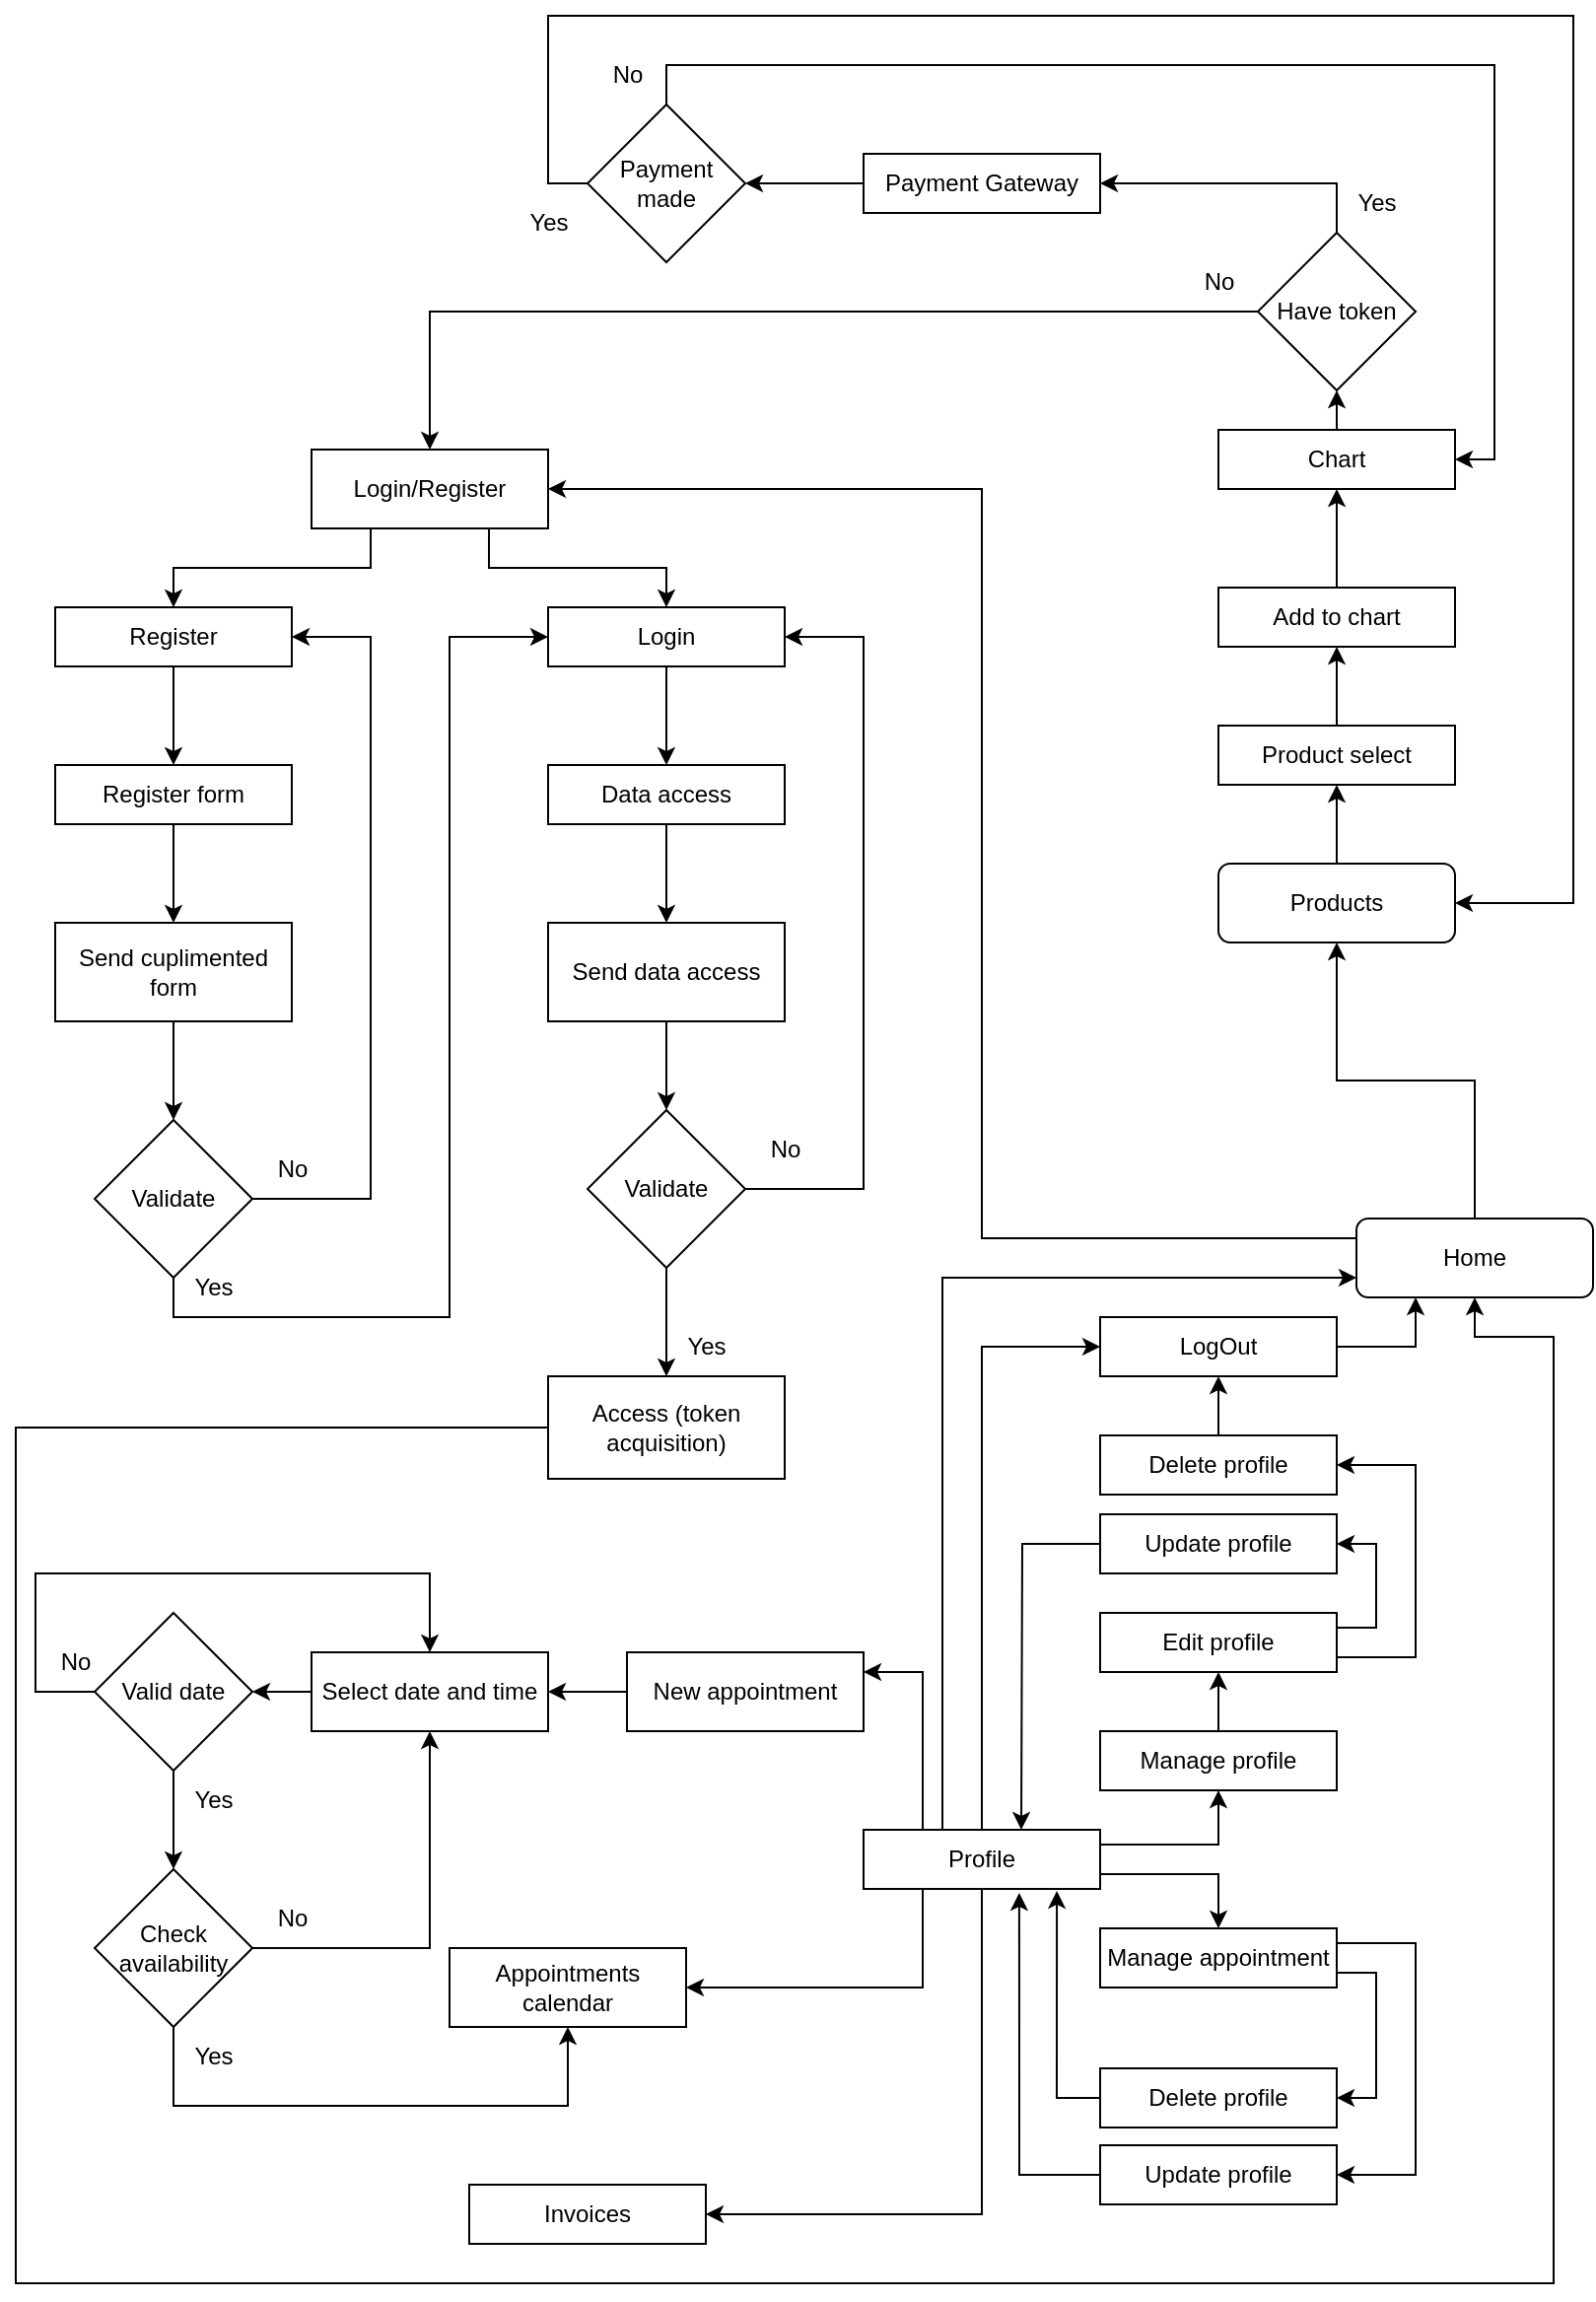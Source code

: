 <mxfile version="22.1.7" type="github">
  <diagram id="C5RBs43oDa-KdzZeNtuy" name="Page-1">
    <mxGraphModel dx="2954" dy="1126" grid="1" gridSize="10" guides="1" tooltips="1" connect="1" arrows="1" fold="1" page="1" pageScale="1" pageWidth="827" pageHeight="1169" math="0" shadow="0">
      <root>
        <mxCell id="WIyWlLk6GJQsqaUBKTNV-0" />
        <mxCell id="WIyWlLk6GJQsqaUBKTNV-1" parent="WIyWlLk6GJQsqaUBKTNV-0" />
        <mxCell id="0XRMf7zQcTW81m_GGGOq-146" style="edgeStyle=orthogonalEdgeStyle;rounded=0;orthogonalLoop=1;jettySize=auto;html=1;exitX=0.5;exitY=0;exitDx=0;exitDy=0;entryX=0.5;entryY=1;entryDx=0;entryDy=0;" parent="WIyWlLk6GJQsqaUBKTNV-1" source="WIyWlLk6GJQsqaUBKTNV-3" target="0XRMf7zQcTW81m_GGGOq-0" edge="1">
          <mxGeometry relative="1" as="geometry" />
        </mxCell>
        <mxCell id="7uXqOGeaRiAeMGcWkN8i-2" style="edgeStyle=orthogonalEdgeStyle;rounded=0;orthogonalLoop=1;jettySize=auto;html=1;exitX=0;exitY=0.25;exitDx=0;exitDy=0;entryX=1;entryY=0.5;entryDx=0;entryDy=0;" parent="WIyWlLk6GJQsqaUBKTNV-1" source="WIyWlLk6GJQsqaUBKTNV-3" target="0XRMf7zQcTW81m_GGGOq-4" edge="1">
          <mxGeometry relative="1" as="geometry">
            <Array as="points">
              <mxPoint x="500" y="630" />
              <mxPoint x="500" y="250" />
            </Array>
          </mxGeometry>
        </mxCell>
        <mxCell id="WIyWlLk6GJQsqaUBKTNV-3" value="Home" style="rounded=1;whiteSpace=wrap;html=1;fontSize=12;glass=0;strokeWidth=1;shadow=0;" parent="WIyWlLk6GJQsqaUBKTNV-1" vertex="1">
          <mxGeometry x="690" y="620" width="120" height="40" as="geometry" />
        </mxCell>
        <mxCell id="0XRMf7zQcTW81m_GGGOq-126" style="edgeStyle=orthogonalEdgeStyle;rounded=0;orthogonalLoop=1;jettySize=auto;html=1;exitX=0.5;exitY=0;exitDx=0;exitDy=0;entryX=0.5;entryY=1;entryDx=0;entryDy=0;" parent="WIyWlLk6GJQsqaUBKTNV-1" source="0XRMf7zQcTW81m_GGGOq-0" target="0XRMf7zQcTW81m_GGGOq-86" edge="1">
          <mxGeometry relative="1" as="geometry" />
        </mxCell>
        <mxCell id="0XRMf7zQcTW81m_GGGOq-0" value="Products" style="rounded=1;whiteSpace=wrap;html=1;" parent="WIyWlLk6GJQsqaUBKTNV-1" vertex="1">
          <mxGeometry x="620" y="440" width="120" height="40" as="geometry" />
        </mxCell>
        <mxCell id="0XRMf7zQcTW81m_GGGOq-8" style="edgeStyle=orthogonalEdgeStyle;rounded=0;orthogonalLoop=1;jettySize=auto;html=1;exitX=0.25;exitY=1;exitDx=0;exitDy=0;entryX=0.5;entryY=0;entryDx=0;entryDy=0;" parent="WIyWlLk6GJQsqaUBKTNV-1" source="0XRMf7zQcTW81m_GGGOq-4" target="0XRMf7zQcTW81m_GGGOq-5" edge="1">
          <mxGeometry relative="1" as="geometry" />
        </mxCell>
        <mxCell id="0XRMf7zQcTW81m_GGGOq-9" style="edgeStyle=orthogonalEdgeStyle;rounded=0;orthogonalLoop=1;jettySize=auto;html=1;exitX=0.75;exitY=1;exitDx=0;exitDy=0;entryX=0.5;entryY=0;entryDx=0;entryDy=0;" parent="WIyWlLk6GJQsqaUBKTNV-1" source="0XRMf7zQcTW81m_GGGOq-4" target="0XRMf7zQcTW81m_GGGOq-6" edge="1">
          <mxGeometry relative="1" as="geometry" />
        </mxCell>
        <mxCell id="0XRMf7zQcTW81m_GGGOq-4" value="Login/Register" style="rounded=0;whiteSpace=wrap;html=1;" parent="WIyWlLk6GJQsqaUBKTNV-1" vertex="1">
          <mxGeometry x="160" y="230" width="120" height="40" as="geometry" />
        </mxCell>
        <mxCell id="0XRMf7zQcTW81m_GGGOq-10" style="edgeStyle=orthogonalEdgeStyle;rounded=0;orthogonalLoop=1;jettySize=auto;html=1;exitX=0.5;exitY=1;exitDx=0;exitDy=0;entryX=0.5;entryY=0;entryDx=0;entryDy=0;" parent="WIyWlLk6GJQsqaUBKTNV-1" source="0XRMf7zQcTW81m_GGGOq-5" target="0XRMf7zQcTW81m_GGGOq-7" edge="1">
          <mxGeometry relative="1" as="geometry" />
        </mxCell>
        <mxCell id="0XRMf7zQcTW81m_GGGOq-5" value="Register" style="rounded=0;whiteSpace=wrap;html=1;" parent="WIyWlLk6GJQsqaUBKTNV-1" vertex="1">
          <mxGeometry x="30" y="310" width="120" height="30" as="geometry" />
        </mxCell>
        <mxCell id="0XRMf7zQcTW81m_GGGOq-19" style="edgeStyle=orthogonalEdgeStyle;rounded=0;orthogonalLoop=1;jettySize=auto;html=1;entryX=0.5;entryY=0;entryDx=0;entryDy=0;" parent="WIyWlLk6GJQsqaUBKTNV-1" source="0XRMf7zQcTW81m_GGGOq-6" target="0XRMf7zQcTW81m_GGGOq-18" edge="1">
          <mxGeometry relative="1" as="geometry" />
        </mxCell>
        <mxCell id="0XRMf7zQcTW81m_GGGOq-6" value="Login" style="rounded=0;whiteSpace=wrap;html=1;" parent="WIyWlLk6GJQsqaUBKTNV-1" vertex="1">
          <mxGeometry x="280" y="310" width="120" height="30" as="geometry" />
        </mxCell>
        <mxCell id="0XRMf7zQcTW81m_GGGOq-13" style="edgeStyle=orthogonalEdgeStyle;rounded=0;orthogonalLoop=1;jettySize=auto;html=1;exitX=0.5;exitY=1;exitDx=0;exitDy=0;entryX=0.5;entryY=0;entryDx=0;entryDy=0;" parent="WIyWlLk6GJQsqaUBKTNV-1" source="0XRMf7zQcTW81m_GGGOq-7" target="0XRMf7zQcTW81m_GGGOq-11" edge="1">
          <mxGeometry relative="1" as="geometry" />
        </mxCell>
        <mxCell id="0XRMf7zQcTW81m_GGGOq-7" value="Register form" style="rounded=0;whiteSpace=wrap;html=1;" parent="WIyWlLk6GJQsqaUBKTNV-1" vertex="1">
          <mxGeometry x="30" y="390" width="120" height="30" as="geometry" />
        </mxCell>
        <mxCell id="0XRMf7zQcTW81m_GGGOq-14" style="edgeStyle=orthogonalEdgeStyle;rounded=0;orthogonalLoop=1;jettySize=auto;html=1;exitX=0.5;exitY=1;exitDx=0;exitDy=0;entryX=0.5;entryY=0;entryDx=0;entryDy=0;" parent="WIyWlLk6GJQsqaUBKTNV-1" source="0XRMf7zQcTW81m_GGGOq-11" target="0XRMf7zQcTW81m_GGGOq-12" edge="1">
          <mxGeometry relative="1" as="geometry" />
        </mxCell>
        <mxCell id="0XRMf7zQcTW81m_GGGOq-11" value="Send cuplimented form" style="rounded=0;whiteSpace=wrap;html=1;" parent="WIyWlLk6GJQsqaUBKTNV-1" vertex="1">
          <mxGeometry x="30" y="470" width="120" height="50" as="geometry" />
        </mxCell>
        <mxCell id="0XRMf7zQcTW81m_GGGOq-20" style="edgeStyle=orthogonalEdgeStyle;rounded=0;orthogonalLoop=1;jettySize=auto;html=1;exitX=0.5;exitY=1;exitDx=0;exitDy=0;entryX=0;entryY=0.5;entryDx=0;entryDy=0;" parent="WIyWlLk6GJQsqaUBKTNV-1" source="0XRMf7zQcTW81m_GGGOq-12" target="0XRMf7zQcTW81m_GGGOq-6" edge="1">
          <mxGeometry relative="1" as="geometry">
            <mxPoint x="250" y="330" as="targetPoint" />
            <Array as="points">
              <mxPoint x="90" y="670" />
              <mxPoint x="230" y="670" />
              <mxPoint x="230" y="325" />
            </Array>
          </mxGeometry>
        </mxCell>
        <mxCell id="0XRMf7zQcTW81m_GGGOq-121" style="edgeStyle=orthogonalEdgeStyle;rounded=0;orthogonalLoop=1;jettySize=auto;html=1;exitX=1;exitY=0.5;exitDx=0;exitDy=0;entryX=1;entryY=0.5;entryDx=0;entryDy=0;" parent="WIyWlLk6GJQsqaUBKTNV-1" source="0XRMf7zQcTW81m_GGGOq-12" target="0XRMf7zQcTW81m_GGGOq-5" edge="1">
          <mxGeometry relative="1" as="geometry">
            <Array as="points">
              <mxPoint x="190" y="610" />
              <mxPoint x="190" y="325" />
            </Array>
          </mxGeometry>
        </mxCell>
        <mxCell id="0XRMf7zQcTW81m_GGGOq-12" value="Validate" style="rhombus;whiteSpace=wrap;html=1;" parent="WIyWlLk6GJQsqaUBKTNV-1" vertex="1">
          <mxGeometry x="50" y="570" width="80" height="80" as="geometry" />
        </mxCell>
        <mxCell id="0XRMf7zQcTW81m_GGGOq-16" value="No" style="text;html=1;align=center;verticalAlign=middle;resizable=0;points=[];autosize=1;strokeColor=none;fillColor=none;" parent="WIyWlLk6GJQsqaUBKTNV-1" vertex="1">
          <mxGeometry x="130" y="580" width="40" height="30" as="geometry" />
        </mxCell>
        <mxCell id="0XRMf7zQcTW81m_GGGOq-24" style="edgeStyle=orthogonalEdgeStyle;rounded=0;orthogonalLoop=1;jettySize=auto;html=1;exitX=0.5;exitY=1;exitDx=0;exitDy=0;entryX=0.5;entryY=0;entryDx=0;entryDy=0;" parent="WIyWlLk6GJQsqaUBKTNV-1" source="0XRMf7zQcTW81m_GGGOq-18" target="0XRMf7zQcTW81m_GGGOq-23" edge="1">
          <mxGeometry relative="1" as="geometry" />
        </mxCell>
        <mxCell id="0XRMf7zQcTW81m_GGGOq-18" value="Data access" style="rounded=0;whiteSpace=wrap;html=1;" parent="WIyWlLk6GJQsqaUBKTNV-1" vertex="1">
          <mxGeometry x="280" y="390" width="120" height="30" as="geometry" />
        </mxCell>
        <mxCell id="0XRMf7zQcTW81m_GGGOq-22" value="Yes" style="text;html=1;align=center;verticalAlign=middle;resizable=0;points=[];autosize=1;strokeColor=none;fillColor=none;" parent="WIyWlLk6GJQsqaUBKTNV-1" vertex="1">
          <mxGeometry x="90" y="640" width="40" height="30" as="geometry" />
        </mxCell>
        <mxCell id="0XRMf7zQcTW81m_GGGOq-26" style="edgeStyle=orthogonalEdgeStyle;rounded=0;orthogonalLoop=1;jettySize=auto;html=1;entryX=0.5;entryY=0;entryDx=0;entryDy=0;" parent="WIyWlLk6GJQsqaUBKTNV-1" source="0XRMf7zQcTW81m_GGGOq-23" target="0XRMf7zQcTW81m_GGGOq-25" edge="1">
          <mxGeometry relative="1" as="geometry" />
        </mxCell>
        <mxCell id="0XRMf7zQcTW81m_GGGOq-23" value="Send data access" style="rounded=0;whiteSpace=wrap;html=1;" parent="WIyWlLk6GJQsqaUBKTNV-1" vertex="1">
          <mxGeometry x="280" y="470" width="120" height="50" as="geometry" />
        </mxCell>
        <mxCell id="0XRMf7zQcTW81m_GGGOq-27" style="edgeStyle=orthogonalEdgeStyle;rounded=0;orthogonalLoop=1;jettySize=auto;html=1;exitX=1;exitY=0.5;exitDx=0;exitDy=0;entryX=1;entryY=0.5;entryDx=0;entryDy=0;" parent="WIyWlLk6GJQsqaUBKTNV-1" source="0XRMf7zQcTW81m_GGGOq-25" target="0XRMf7zQcTW81m_GGGOq-6" edge="1">
          <mxGeometry relative="1" as="geometry">
            <mxPoint x="440" y="320" as="targetPoint" />
            <Array as="points">
              <mxPoint x="440" y="605" />
              <mxPoint x="440" y="325" />
            </Array>
          </mxGeometry>
        </mxCell>
        <mxCell id="0XRMf7zQcTW81m_GGGOq-34" style="edgeStyle=orthogonalEdgeStyle;rounded=0;orthogonalLoop=1;jettySize=auto;html=1;entryX=0.5;entryY=0;entryDx=0;entryDy=0;" parent="WIyWlLk6GJQsqaUBKTNV-1" source="0XRMf7zQcTW81m_GGGOq-25" target="0XRMf7zQcTW81m_GGGOq-32" edge="1">
          <mxGeometry relative="1" as="geometry" />
        </mxCell>
        <mxCell id="0XRMf7zQcTW81m_GGGOq-25" value="Validate" style="rhombus;whiteSpace=wrap;html=1;" parent="WIyWlLk6GJQsqaUBKTNV-1" vertex="1">
          <mxGeometry x="300" y="565" width="80" height="80" as="geometry" />
        </mxCell>
        <mxCell id="0XRMf7zQcTW81m_GGGOq-28" value="No" style="text;html=1;align=center;verticalAlign=middle;resizable=0;points=[];autosize=1;strokeColor=none;fillColor=none;" parent="WIyWlLk6GJQsqaUBKTNV-1" vertex="1">
          <mxGeometry x="380" y="570" width="40" height="30" as="geometry" />
        </mxCell>
        <mxCell id="0XRMf7zQcTW81m_GGGOq-30" value="Yes" style="text;html=1;align=center;verticalAlign=middle;resizable=0;points=[];autosize=1;strokeColor=none;fillColor=none;" parent="WIyWlLk6GJQsqaUBKTNV-1" vertex="1">
          <mxGeometry x="340" y="670" width="40" height="30" as="geometry" />
        </mxCell>
        <mxCell id="0XRMf7zQcTW81m_GGGOq-115" style="edgeStyle=orthogonalEdgeStyle;rounded=0;orthogonalLoop=1;jettySize=auto;html=1;exitX=0;exitY=0.5;exitDx=0;exitDy=0;entryX=0.5;entryY=1;entryDx=0;entryDy=0;" parent="WIyWlLk6GJQsqaUBKTNV-1" source="0XRMf7zQcTW81m_GGGOq-32" target="WIyWlLk6GJQsqaUBKTNV-3" edge="1">
          <mxGeometry relative="1" as="geometry">
            <mxPoint x="720" y="750" as="targetPoint" />
            <Array as="points">
              <mxPoint x="10" y="726" />
              <mxPoint x="10" y="1160" />
              <mxPoint x="790" y="1160" />
              <mxPoint x="790" y="680" />
              <mxPoint x="750" y="680" />
            </Array>
          </mxGeometry>
        </mxCell>
        <mxCell id="0XRMf7zQcTW81m_GGGOq-32" value="Access (token acquisition)" style="rounded=0;whiteSpace=wrap;html=1;" parent="WIyWlLk6GJQsqaUBKTNV-1" vertex="1">
          <mxGeometry x="280" y="700" width="120" height="52" as="geometry" />
        </mxCell>
        <mxCell id="0XRMf7zQcTW81m_GGGOq-103" style="edgeStyle=orthogonalEdgeStyle;rounded=0;orthogonalLoop=1;jettySize=auto;html=1;exitX=0.25;exitY=0;exitDx=0;exitDy=0;entryX=1;entryY=0.25;entryDx=0;entryDy=0;" parent="WIyWlLk6GJQsqaUBKTNV-1" source="0XRMf7zQcTW81m_GGGOq-46" target="0XRMf7zQcTW81m_GGGOq-56" edge="1">
          <mxGeometry relative="1" as="geometry" />
        </mxCell>
        <mxCell id="0XRMf7zQcTW81m_GGGOq-104" style="edgeStyle=orthogonalEdgeStyle;rounded=0;orthogonalLoop=1;jettySize=auto;html=1;exitX=0.25;exitY=1;exitDx=0;exitDy=0;entryX=1;entryY=0.5;entryDx=0;entryDy=0;" parent="WIyWlLk6GJQsqaUBKTNV-1" source="0XRMf7zQcTW81m_GGGOq-46" target="0XRMf7zQcTW81m_GGGOq-55" edge="1">
          <mxGeometry relative="1" as="geometry" />
        </mxCell>
        <mxCell id="7uXqOGeaRiAeMGcWkN8i-1" style="edgeStyle=orthogonalEdgeStyle;rounded=0;orthogonalLoop=1;jettySize=auto;html=1;exitX=0.5;exitY=0;exitDx=0;exitDy=0;entryX=0;entryY=0.75;entryDx=0;entryDy=0;" parent="WIyWlLk6GJQsqaUBKTNV-1" source="0XRMf7zQcTW81m_GGGOq-46" target="WIyWlLk6GJQsqaUBKTNV-3" edge="1">
          <mxGeometry relative="1" as="geometry">
            <Array as="points">
              <mxPoint x="480" y="930" />
              <mxPoint x="480" y="650" />
            </Array>
          </mxGeometry>
        </mxCell>
        <mxCell id="HVhLnMr5vrfRHA81DKl2-6" style="edgeStyle=orthogonalEdgeStyle;rounded=0;orthogonalLoop=1;jettySize=auto;html=1;exitX=0.5;exitY=0;exitDx=0;exitDy=0;entryX=0;entryY=0.5;entryDx=0;entryDy=0;" edge="1" parent="WIyWlLk6GJQsqaUBKTNV-1" source="0XRMf7zQcTW81m_GGGOq-46" target="HVhLnMr5vrfRHA81DKl2-5">
          <mxGeometry relative="1" as="geometry" />
        </mxCell>
        <mxCell id="HVhLnMr5vrfRHA81DKl2-18" style="edgeStyle=orthogonalEdgeStyle;rounded=0;orthogonalLoop=1;jettySize=auto;html=1;exitX=1;exitY=0.25;exitDx=0;exitDy=0;entryX=0.5;entryY=1;entryDx=0;entryDy=0;" edge="1" parent="WIyWlLk6GJQsqaUBKTNV-1" source="0XRMf7zQcTW81m_GGGOq-46" target="0XRMf7zQcTW81m_GGGOq-122">
          <mxGeometry relative="1" as="geometry" />
        </mxCell>
        <mxCell id="HVhLnMr5vrfRHA81DKl2-19" style="edgeStyle=orthogonalEdgeStyle;rounded=0;orthogonalLoop=1;jettySize=auto;html=1;exitX=1;exitY=0.75;exitDx=0;exitDy=0;entryX=0.5;entryY=0;entryDx=0;entryDy=0;" edge="1" parent="WIyWlLk6GJQsqaUBKTNV-1" source="0XRMf7zQcTW81m_GGGOq-46" target="HVhLnMr5vrfRHA81DKl2-1">
          <mxGeometry relative="1" as="geometry" />
        </mxCell>
        <mxCell id="HVhLnMr5vrfRHA81DKl2-22" style="edgeStyle=orthogonalEdgeStyle;rounded=0;orthogonalLoop=1;jettySize=auto;html=1;exitX=0.5;exitY=1;exitDx=0;exitDy=0;entryX=1;entryY=0.5;entryDx=0;entryDy=0;" edge="1" parent="WIyWlLk6GJQsqaUBKTNV-1" source="0XRMf7zQcTW81m_GGGOq-46" target="0XRMf7zQcTW81m_GGGOq-54">
          <mxGeometry relative="1" as="geometry" />
        </mxCell>
        <mxCell id="0XRMf7zQcTW81m_GGGOq-46" value="Profile" style="rounded=0;whiteSpace=wrap;html=1;" parent="WIyWlLk6GJQsqaUBKTNV-1" vertex="1">
          <mxGeometry x="440" y="930" width="120" height="30" as="geometry" />
        </mxCell>
        <mxCell id="0XRMf7zQcTW81m_GGGOq-54" value="Invoices" style="rounded=0;whiteSpace=wrap;html=1;" parent="WIyWlLk6GJQsqaUBKTNV-1" vertex="1">
          <mxGeometry x="240" y="1110" width="120" height="30" as="geometry" />
        </mxCell>
        <mxCell id="0XRMf7zQcTW81m_GGGOq-55" value="Appointments calendar" style="rounded=0;whiteSpace=wrap;html=1;" parent="WIyWlLk6GJQsqaUBKTNV-1" vertex="1">
          <mxGeometry x="230" y="990" width="120" height="40" as="geometry" />
        </mxCell>
        <mxCell id="0XRMf7zQcTW81m_GGGOq-70" style="edgeStyle=orthogonalEdgeStyle;rounded=0;orthogonalLoop=1;jettySize=auto;html=1;exitX=0;exitY=0.5;exitDx=0;exitDy=0;entryX=1;entryY=0.5;entryDx=0;entryDy=0;" parent="WIyWlLk6GJQsqaUBKTNV-1" source="0XRMf7zQcTW81m_GGGOq-56" target="0XRMf7zQcTW81m_GGGOq-68" edge="1">
          <mxGeometry relative="1" as="geometry" />
        </mxCell>
        <mxCell id="0XRMf7zQcTW81m_GGGOq-56" value="New appointment" style="rounded=0;whiteSpace=wrap;html=1;" parent="WIyWlLk6GJQsqaUBKTNV-1" vertex="1">
          <mxGeometry x="320" y="840" width="120" height="40" as="geometry" />
        </mxCell>
        <mxCell id="0XRMf7zQcTW81m_GGGOq-74" style="edgeStyle=orthogonalEdgeStyle;rounded=0;orthogonalLoop=1;jettySize=auto;html=1;exitX=0;exitY=0.5;exitDx=0;exitDy=0;entryX=1;entryY=0.5;entryDx=0;entryDy=0;" parent="WIyWlLk6GJQsqaUBKTNV-1" source="0XRMf7zQcTW81m_GGGOq-68" target="0XRMf7zQcTW81m_GGGOq-73" edge="1">
          <mxGeometry relative="1" as="geometry" />
        </mxCell>
        <mxCell id="0XRMf7zQcTW81m_GGGOq-68" value="Select date and time" style="rounded=0;whiteSpace=wrap;html=1;" parent="WIyWlLk6GJQsqaUBKTNV-1" vertex="1">
          <mxGeometry x="160" y="840" width="120" height="40" as="geometry" />
        </mxCell>
        <mxCell id="0XRMf7zQcTW81m_GGGOq-69" style="edgeStyle=orthogonalEdgeStyle;rounded=0;orthogonalLoop=1;jettySize=auto;html=1;exitX=0.5;exitY=1;exitDx=0;exitDy=0;" parent="WIyWlLk6GJQsqaUBKTNV-1" source="0XRMf7zQcTW81m_GGGOq-68" target="0XRMf7zQcTW81m_GGGOq-68" edge="1">
          <mxGeometry relative="1" as="geometry" />
        </mxCell>
        <mxCell id="0XRMf7zQcTW81m_GGGOq-80" style="edgeStyle=orthogonalEdgeStyle;rounded=0;orthogonalLoop=1;jettySize=auto;html=1;exitX=1;exitY=0.5;exitDx=0;exitDy=0;entryX=0.5;entryY=1;entryDx=0;entryDy=0;" parent="WIyWlLk6GJQsqaUBKTNV-1" source="0XRMf7zQcTW81m_GGGOq-72" target="0XRMf7zQcTW81m_GGGOq-68" edge="1">
          <mxGeometry relative="1" as="geometry" />
        </mxCell>
        <mxCell id="0XRMf7zQcTW81m_GGGOq-97" style="edgeStyle=orthogonalEdgeStyle;rounded=0;orthogonalLoop=1;jettySize=auto;html=1;exitX=0.5;exitY=1;exitDx=0;exitDy=0;entryX=0.5;entryY=1;entryDx=0;entryDy=0;" parent="WIyWlLk6GJQsqaUBKTNV-1" source="0XRMf7zQcTW81m_GGGOq-72" target="0XRMf7zQcTW81m_GGGOq-55" edge="1">
          <mxGeometry relative="1" as="geometry">
            <Array as="points">
              <mxPoint x="90" y="1070" />
              <mxPoint x="290" y="1070" />
            </Array>
          </mxGeometry>
        </mxCell>
        <mxCell id="0XRMf7zQcTW81m_GGGOq-72" value="Check availability" style="rhombus;whiteSpace=wrap;html=1;" parent="WIyWlLk6GJQsqaUBKTNV-1" vertex="1">
          <mxGeometry x="50" y="950" width="80" height="80" as="geometry" />
        </mxCell>
        <mxCell id="0XRMf7zQcTW81m_GGGOq-78" style="edgeStyle=orthogonalEdgeStyle;rounded=0;orthogonalLoop=1;jettySize=auto;html=1;exitX=0.5;exitY=1;exitDx=0;exitDy=0;entryX=0.5;entryY=0;entryDx=0;entryDy=0;" parent="WIyWlLk6GJQsqaUBKTNV-1" source="0XRMf7zQcTW81m_GGGOq-73" target="0XRMf7zQcTW81m_GGGOq-72" edge="1">
          <mxGeometry relative="1" as="geometry" />
        </mxCell>
        <mxCell id="0XRMf7zQcTW81m_GGGOq-116" style="edgeStyle=orthogonalEdgeStyle;rounded=0;orthogonalLoop=1;jettySize=auto;html=1;exitX=0;exitY=0.5;exitDx=0;exitDy=0;entryX=0.5;entryY=0;entryDx=0;entryDy=0;" parent="WIyWlLk6GJQsqaUBKTNV-1" source="0XRMf7zQcTW81m_GGGOq-73" target="0XRMf7zQcTW81m_GGGOq-68" edge="1">
          <mxGeometry relative="1" as="geometry">
            <Array as="points">
              <mxPoint x="20" y="860" />
              <mxPoint x="20" y="800" />
              <mxPoint x="220" y="800" />
            </Array>
          </mxGeometry>
        </mxCell>
        <mxCell id="0XRMf7zQcTW81m_GGGOq-73" value="Valid date" style="rhombus;whiteSpace=wrap;html=1;" parent="WIyWlLk6GJQsqaUBKTNV-1" vertex="1">
          <mxGeometry x="50" y="820" width="80" height="80" as="geometry" />
        </mxCell>
        <mxCell id="0XRMf7zQcTW81m_GGGOq-76" value="No" style="text;html=1;align=center;verticalAlign=middle;resizable=0;points=[];autosize=1;strokeColor=none;fillColor=none;" parent="WIyWlLk6GJQsqaUBKTNV-1" vertex="1">
          <mxGeometry x="20" y="830" width="40" height="30" as="geometry" />
        </mxCell>
        <mxCell id="0XRMf7zQcTW81m_GGGOq-79" value="Yes" style="text;html=1;align=center;verticalAlign=middle;resizable=0;points=[];autosize=1;strokeColor=none;fillColor=none;" parent="WIyWlLk6GJQsqaUBKTNV-1" vertex="1">
          <mxGeometry x="90" y="900" width="40" height="30" as="geometry" />
        </mxCell>
        <mxCell id="0XRMf7zQcTW81m_GGGOq-81" value="No" style="text;html=1;align=center;verticalAlign=middle;resizable=0;points=[];autosize=1;strokeColor=none;fillColor=none;" parent="WIyWlLk6GJQsqaUBKTNV-1" vertex="1">
          <mxGeometry x="130" y="960" width="40" height="30" as="geometry" />
        </mxCell>
        <mxCell id="0XRMf7zQcTW81m_GGGOq-85" value="Yes" style="text;html=1;align=center;verticalAlign=middle;resizable=0;points=[];autosize=1;strokeColor=none;fillColor=none;" parent="WIyWlLk6GJQsqaUBKTNV-1" vertex="1">
          <mxGeometry x="90" y="1030" width="40" height="30" as="geometry" />
        </mxCell>
        <mxCell id="0XRMf7zQcTW81m_GGGOq-127" style="edgeStyle=orthogonalEdgeStyle;rounded=0;orthogonalLoop=1;jettySize=auto;html=1;exitX=0.5;exitY=0;exitDx=0;exitDy=0;entryX=0.5;entryY=1;entryDx=0;entryDy=0;" parent="WIyWlLk6GJQsqaUBKTNV-1" source="0XRMf7zQcTW81m_GGGOq-86" target="0XRMf7zQcTW81m_GGGOq-88" edge="1">
          <mxGeometry relative="1" as="geometry" />
        </mxCell>
        <mxCell id="0XRMf7zQcTW81m_GGGOq-86" value="Product select" style="rounded=0;whiteSpace=wrap;html=1;" parent="WIyWlLk6GJQsqaUBKTNV-1" vertex="1">
          <mxGeometry x="620" y="370" width="120" height="30" as="geometry" />
        </mxCell>
        <mxCell id="0XRMf7zQcTW81m_GGGOq-128" style="edgeStyle=orthogonalEdgeStyle;rounded=0;orthogonalLoop=1;jettySize=auto;html=1;exitX=0.5;exitY=0;exitDx=0;exitDy=0;entryX=0.5;entryY=1;entryDx=0;entryDy=0;" parent="WIyWlLk6GJQsqaUBKTNV-1" source="0XRMf7zQcTW81m_GGGOq-88" target="0XRMf7zQcTW81m_GGGOq-90" edge="1">
          <mxGeometry relative="1" as="geometry" />
        </mxCell>
        <mxCell id="0XRMf7zQcTW81m_GGGOq-88" value="Add to chart" style="rounded=0;whiteSpace=wrap;html=1;" parent="WIyWlLk6GJQsqaUBKTNV-1" vertex="1">
          <mxGeometry x="620" y="300" width="120" height="30" as="geometry" />
        </mxCell>
        <mxCell id="0XRMf7zQcTW81m_GGGOq-129" style="edgeStyle=orthogonalEdgeStyle;rounded=0;orthogonalLoop=1;jettySize=auto;html=1;exitX=0.5;exitY=0;exitDx=0;exitDy=0;entryX=0.5;entryY=1;entryDx=0;entryDy=0;" parent="WIyWlLk6GJQsqaUBKTNV-1" source="0XRMf7zQcTW81m_GGGOq-90" target="0XRMf7zQcTW81m_GGGOq-93" edge="1">
          <mxGeometry relative="1" as="geometry" />
        </mxCell>
        <mxCell id="0XRMf7zQcTW81m_GGGOq-90" value="Chart" style="rounded=0;whiteSpace=wrap;html=1;" parent="WIyWlLk6GJQsqaUBKTNV-1" vertex="1">
          <mxGeometry x="620" y="220" width="120" height="30" as="geometry" />
        </mxCell>
        <mxCell id="0XRMf7zQcTW81m_GGGOq-139" style="edgeStyle=orthogonalEdgeStyle;rounded=0;orthogonalLoop=1;jettySize=auto;html=1;exitX=0;exitY=0.5;exitDx=0;exitDy=0;entryX=1;entryY=0.5;entryDx=0;entryDy=0;" parent="WIyWlLk6GJQsqaUBKTNV-1" source="0XRMf7zQcTW81m_GGGOq-91" target="0XRMf7zQcTW81m_GGGOq-92" edge="1">
          <mxGeometry relative="1" as="geometry" />
        </mxCell>
        <mxCell id="0XRMf7zQcTW81m_GGGOq-91" value="Payment Gateway" style="rounded=0;whiteSpace=wrap;html=1;" parent="WIyWlLk6GJQsqaUBKTNV-1" vertex="1">
          <mxGeometry x="440" y="80" width="120" height="30" as="geometry" />
        </mxCell>
        <mxCell id="0XRMf7zQcTW81m_GGGOq-140" style="edgeStyle=orthogonalEdgeStyle;rounded=0;orthogonalLoop=1;jettySize=auto;html=1;exitX=0.5;exitY=0;exitDx=0;exitDy=0;entryX=1;entryY=0.5;entryDx=0;entryDy=0;" parent="WIyWlLk6GJQsqaUBKTNV-1" source="0XRMf7zQcTW81m_GGGOq-92" target="0XRMf7zQcTW81m_GGGOq-90" edge="1">
          <mxGeometry relative="1" as="geometry" />
        </mxCell>
        <mxCell id="0XRMf7zQcTW81m_GGGOq-141" style="edgeStyle=orthogonalEdgeStyle;rounded=0;orthogonalLoop=1;jettySize=auto;html=1;exitX=0;exitY=0.5;exitDx=0;exitDy=0;entryX=1;entryY=0.5;entryDx=0;entryDy=0;" parent="WIyWlLk6GJQsqaUBKTNV-1" source="0XRMf7zQcTW81m_GGGOq-92" target="0XRMf7zQcTW81m_GGGOq-0" edge="1">
          <mxGeometry relative="1" as="geometry">
            <Array as="points">
              <mxPoint x="280" y="95" />
              <mxPoint x="280" y="10" />
              <mxPoint x="800" y="10" />
              <mxPoint x="800" y="460" />
            </Array>
          </mxGeometry>
        </mxCell>
        <mxCell id="0XRMf7zQcTW81m_GGGOq-92" value="Payment made" style="rhombus;whiteSpace=wrap;html=1;" parent="WIyWlLk6GJQsqaUBKTNV-1" vertex="1">
          <mxGeometry x="300" y="55" width="80" height="80" as="geometry" />
        </mxCell>
        <mxCell id="0XRMf7zQcTW81m_GGGOq-133" style="edgeStyle=orthogonalEdgeStyle;rounded=0;orthogonalLoop=1;jettySize=auto;html=1;exitX=0.5;exitY=0;exitDx=0;exitDy=0;entryX=1;entryY=0.5;entryDx=0;entryDy=0;" parent="WIyWlLk6GJQsqaUBKTNV-1" source="0XRMf7zQcTW81m_GGGOq-93" target="0XRMf7zQcTW81m_GGGOq-91" edge="1">
          <mxGeometry relative="1" as="geometry" />
        </mxCell>
        <mxCell id="0XRMf7zQcTW81m_GGGOq-135" style="edgeStyle=orthogonalEdgeStyle;rounded=0;orthogonalLoop=1;jettySize=auto;html=1;exitX=0;exitY=0.5;exitDx=0;exitDy=0;entryX=0.5;entryY=0;entryDx=0;entryDy=0;" parent="WIyWlLk6GJQsqaUBKTNV-1" source="0XRMf7zQcTW81m_GGGOq-93" target="0XRMf7zQcTW81m_GGGOq-4" edge="1">
          <mxGeometry relative="1" as="geometry" />
        </mxCell>
        <mxCell id="0XRMf7zQcTW81m_GGGOq-93" value="Have token" style="rhombus;whiteSpace=wrap;html=1;" parent="WIyWlLk6GJQsqaUBKTNV-1" vertex="1">
          <mxGeometry x="640" y="120" width="80" height="80" as="geometry" />
        </mxCell>
        <mxCell id="HVhLnMr5vrfRHA81DKl2-10" style="edgeStyle=orthogonalEdgeStyle;rounded=0;orthogonalLoop=1;jettySize=auto;html=1;exitX=0.5;exitY=0;exitDx=0;exitDy=0;entryX=0.5;entryY=1;entryDx=0;entryDy=0;" edge="1" parent="WIyWlLk6GJQsqaUBKTNV-1" source="0XRMf7zQcTW81m_GGGOq-122" target="HVhLnMr5vrfRHA81DKl2-0">
          <mxGeometry relative="1" as="geometry" />
        </mxCell>
        <mxCell id="0XRMf7zQcTW81m_GGGOq-122" value="Manage profile" style="rounded=0;whiteSpace=wrap;html=1;" parent="WIyWlLk6GJQsqaUBKTNV-1" vertex="1">
          <mxGeometry x="560" y="880" width="120" height="30" as="geometry" />
        </mxCell>
        <mxCell id="0XRMf7zQcTW81m_GGGOq-131" value="No" style="text;html=1;align=center;verticalAlign=middle;resizable=0;points=[];autosize=1;strokeColor=none;fillColor=none;" parent="WIyWlLk6GJQsqaUBKTNV-1" vertex="1">
          <mxGeometry x="600" y="130" width="40" height="30" as="geometry" />
        </mxCell>
        <mxCell id="0XRMf7zQcTW81m_GGGOq-134" value="Yes" style="text;html=1;align=center;verticalAlign=middle;resizable=0;points=[];autosize=1;strokeColor=none;fillColor=none;" parent="WIyWlLk6GJQsqaUBKTNV-1" vertex="1">
          <mxGeometry x="680" y="90" width="40" height="30" as="geometry" />
        </mxCell>
        <mxCell id="0XRMf7zQcTW81m_GGGOq-142" value="No" style="text;html=1;align=center;verticalAlign=middle;resizable=0;points=[];autosize=1;strokeColor=none;fillColor=none;" parent="WIyWlLk6GJQsqaUBKTNV-1" vertex="1">
          <mxGeometry x="300" y="25" width="40" height="30" as="geometry" />
        </mxCell>
        <mxCell id="0XRMf7zQcTW81m_GGGOq-143" value="Yes" style="text;html=1;align=center;verticalAlign=middle;resizable=0;points=[];autosize=1;strokeColor=none;fillColor=none;" parent="WIyWlLk6GJQsqaUBKTNV-1" vertex="1">
          <mxGeometry x="260" y="100" width="40" height="30" as="geometry" />
        </mxCell>
        <mxCell id="HVhLnMr5vrfRHA81DKl2-25" style="edgeStyle=orthogonalEdgeStyle;rounded=0;orthogonalLoop=1;jettySize=auto;html=1;exitX=1;exitY=0.25;exitDx=0;exitDy=0;entryX=1;entryY=0.5;entryDx=0;entryDy=0;" edge="1" parent="WIyWlLk6GJQsqaUBKTNV-1" source="HVhLnMr5vrfRHA81DKl2-0" target="HVhLnMr5vrfRHA81DKl2-2">
          <mxGeometry relative="1" as="geometry" />
        </mxCell>
        <mxCell id="HVhLnMr5vrfRHA81DKl2-28" style="edgeStyle=orthogonalEdgeStyle;rounded=0;orthogonalLoop=1;jettySize=auto;html=1;exitX=1;exitY=0.75;exitDx=0;exitDy=0;entryX=1;entryY=0.5;entryDx=0;entryDy=0;" edge="1" parent="WIyWlLk6GJQsqaUBKTNV-1" source="HVhLnMr5vrfRHA81DKl2-0" target="HVhLnMr5vrfRHA81DKl2-4">
          <mxGeometry relative="1" as="geometry">
            <Array as="points">
              <mxPoint x="720" y="843" />
              <mxPoint x="720" y="745" />
            </Array>
          </mxGeometry>
        </mxCell>
        <mxCell id="HVhLnMr5vrfRHA81DKl2-0" value="Edit profile" style="rounded=0;whiteSpace=wrap;html=1;" vertex="1" parent="WIyWlLk6GJQsqaUBKTNV-1">
          <mxGeometry x="560" y="820" width="120" height="30" as="geometry" />
        </mxCell>
        <mxCell id="HVhLnMr5vrfRHA81DKl2-32" style="edgeStyle=orthogonalEdgeStyle;rounded=0;orthogonalLoop=1;jettySize=auto;html=1;exitX=1;exitY=0.75;exitDx=0;exitDy=0;entryX=1;entryY=0.5;entryDx=0;entryDy=0;" edge="1" parent="WIyWlLk6GJQsqaUBKTNV-1" source="HVhLnMr5vrfRHA81DKl2-1" target="HVhLnMr5vrfRHA81DKl2-21">
          <mxGeometry relative="1" as="geometry" />
        </mxCell>
        <mxCell id="HVhLnMr5vrfRHA81DKl2-33" style="edgeStyle=orthogonalEdgeStyle;rounded=0;orthogonalLoop=1;jettySize=auto;html=1;exitX=1;exitY=0.25;exitDx=0;exitDy=0;entryX=1;entryY=0.5;entryDx=0;entryDy=0;" edge="1" parent="WIyWlLk6GJQsqaUBKTNV-1" source="HVhLnMr5vrfRHA81DKl2-1" target="HVhLnMr5vrfRHA81DKl2-20">
          <mxGeometry relative="1" as="geometry">
            <Array as="points">
              <mxPoint x="720" y="988" />
              <mxPoint x="720" y="1105" />
            </Array>
          </mxGeometry>
        </mxCell>
        <mxCell id="HVhLnMr5vrfRHA81DKl2-1" value="Manage appointment" style="rounded=0;whiteSpace=wrap;html=1;" vertex="1" parent="WIyWlLk6GJQsqaUBKTNV-1">
          <mxGeometry x="560" y="980" width="120" height="30" as="geometry" />
        </mxCell>
        <mxCell id="HVhLnMr5vrfRHA81DKl2-2" value="&lt;div&gt;Update profile&lt;/div&gt;" style="rounded=0;whiteSpace=wrap;html=1;" vertex="1" parent="WIyWlLk6GJQsqaUBKTNV-1">
          <mxGeometry x="560" y="770" width="120" height="30" as="geometry" />
        </mxCell>
        <mxCell id="HVhLnMr5vrfRHA81DKl2-16" style="edgeStyle=orthogonalEdgeStyle;rounded=0;orthogonalLoop=1;jettySize=auto;html=1;exitX=0.5;exitY=0;exitDx=0;exitDy=0;entryX=0.5;entryY=1;entryDx=0;entryDy=0;" edge="1" parent="WIyWlLk6GJQsqaUBKTNV-1" source="HVhLnMr5vrfRHA81DKl2-4" target="HVhLnMr5vrfRHA81DKl2-5">
          <mxGeometry relative="1" as="geometry" />
        </mxCell>
        <mxCell id="HVhLnMr5vrfRHA81DKl2-4" value="&lt;div&gt;Delete profile&lt;/div&gt;" style="rounded=0;whiteSpace=wrap;html=1;" vertex="1" parent="WIyWlLk6GJQsqaUBKTNV-1">
          <mxGeometry x="560" y="730" width="120" height="30" as="geometry" />
        </mxCell>
        <mxCell id="HVhLnMr5vrfRHA81DKl2-17" style="edgeStyle=orthogonalEdgeStyle;rounded=0;orthogonalLoop=1;jettySize=auto;html=1;exitX=1;exitY=0.5;exitDx=0;exitDy=0;entryX=0.25;entryY=1;entryDx=0;entryDy=0;" edge="1" parent="WIyWlLk6GJQsqaUBKTNV-1" source="HVhLnMr5vrfRHA81DKl2-5" target="WIyWlLk6GJQsqaUBKTNV-3">
          <mxGeometry relative="1" as="geometry" />
        </mxCell>
        <mxCell id="HVhLnMr5vrfRHA81DKl2-5" value="&lt;div&gt;LogOut&lt;br&gt;&lt;/div&gt;" style="rounded=0;whiteSpace=wrap;html=1;" vertex="1" parent="WIyWlLk6GJQsqaUBKTNV-1">
          <mxGeometry x="560" y="670" width="120" height="30" as="geometry" />
        </mxCell>
        <mxCell id="HVhLnMr5vrfRHA81DKl2-20" value="&lt;div&gt;Update profile&lt;/div&gt;" style="rounded=0;whiteSpace=wrap;html=1;" vertex="1" parent="WIyWlLk6GJQsqaUBKTNV-1">
          <mxGeometry x="560" y="1090" width="120" height="30" as="geometry" />
        </mxCell>
        <mxCell id="HVhLnMr5vrfRHA81DKl2-21" value="&lt;div&gt;Delete profile&lt;/div&gt;" style="rounded=0;whiteSpace=wrap;html=1;" vertex="1" parent="WIyWlLk6GJQsqaUBKTNV-1">
          <mxGeometry x="560" y="1051" width="120" height="30" as="geometry" />
        </mxCell>
        <mxCell id="HVhLnMr5vrfRHA81DKl2-27" style="edgeStyle=orthogonalEdgeStyle;rounded=0;orthogonalLoop=1;jettySize=auto;html=1;exitX=0;exitY=0.5;exitDx=0;exitDy=0;" edge="1" parent="WIyWlLk6GJQsqaUBKTNV-1" source="HVhLnMr5vrfRHA81DKl2-2">
          <mxGeometry relative="1" as="geometry">
            <mxPoint x="520" y="930" as="targetPoint" />
          </mxGeometry>
        </mxCell>
        <mxCell id="HVhLnMr5vrfRHA81DKl2-30" style="edgeStyle=orthogonalEdgeStyle;rounded=0;orthogonalLoop=1;jettySize=auto;html=1;exitX=0;exitY=0.5;exitDx=0;exitDy=0;entryX=0.817;entryY=1.033;entryDx=0;entryDy=0;entryPerimeter=0;" edge="1" parent="WIyWlLk6GJQsqaUBKTNV-1" source="HVhLnMr5vrfRHA81DKl2-21" target="0XRMf7zQcTW81m_GGGOq-46">
          <mxGeometry relative="1" as="geometry" />
        </mxCell>
        <mxCell id="HVhLnMr5vrfRHA81DKl2-31" style="edgeStyle=orthogonalEdgeStyle;rounded=0;orthogonalLoop=1;jettySize=auto;html=1;exitX=0;exitY=0.5;exitDx=0;exitDy=0;entryX=0.658;entryY=1.067;entryDx=0;entryDy=0;entryPerimeter=0;" edge="1" parent="WIyWlLk6GJQsqaUBKTNV-1" source="HVhLnMr5vrfRHA81DKl2-20" target="0XRMf7zQcTW81m_GGGOq-46">
          <mxGeometry relative="1" as="geometry" />
        </mxCell>
      </root>
    </mxGraphModel>
  </diagram>
</mxfile>
